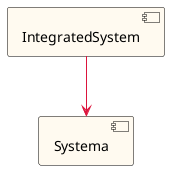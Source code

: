''''''''''''''''''''''''''''''''''''''''''
''                                      ''
''  AUTOGENERATED CODE -- DO NOT EDIT!  ''
''                                      ''
''''''''''''''''''''''''''''''''''''''''''

@startuml
hide stereotype
scale max 16384 height
skinparam component {
  BackgroundColor FloralWhite
  BorderColor Black
  ArrowColor Crimson
}
[IntegratedSystem] as _0 <<highlight>>
[Systema] as _1
_0 --> _1
@enduml